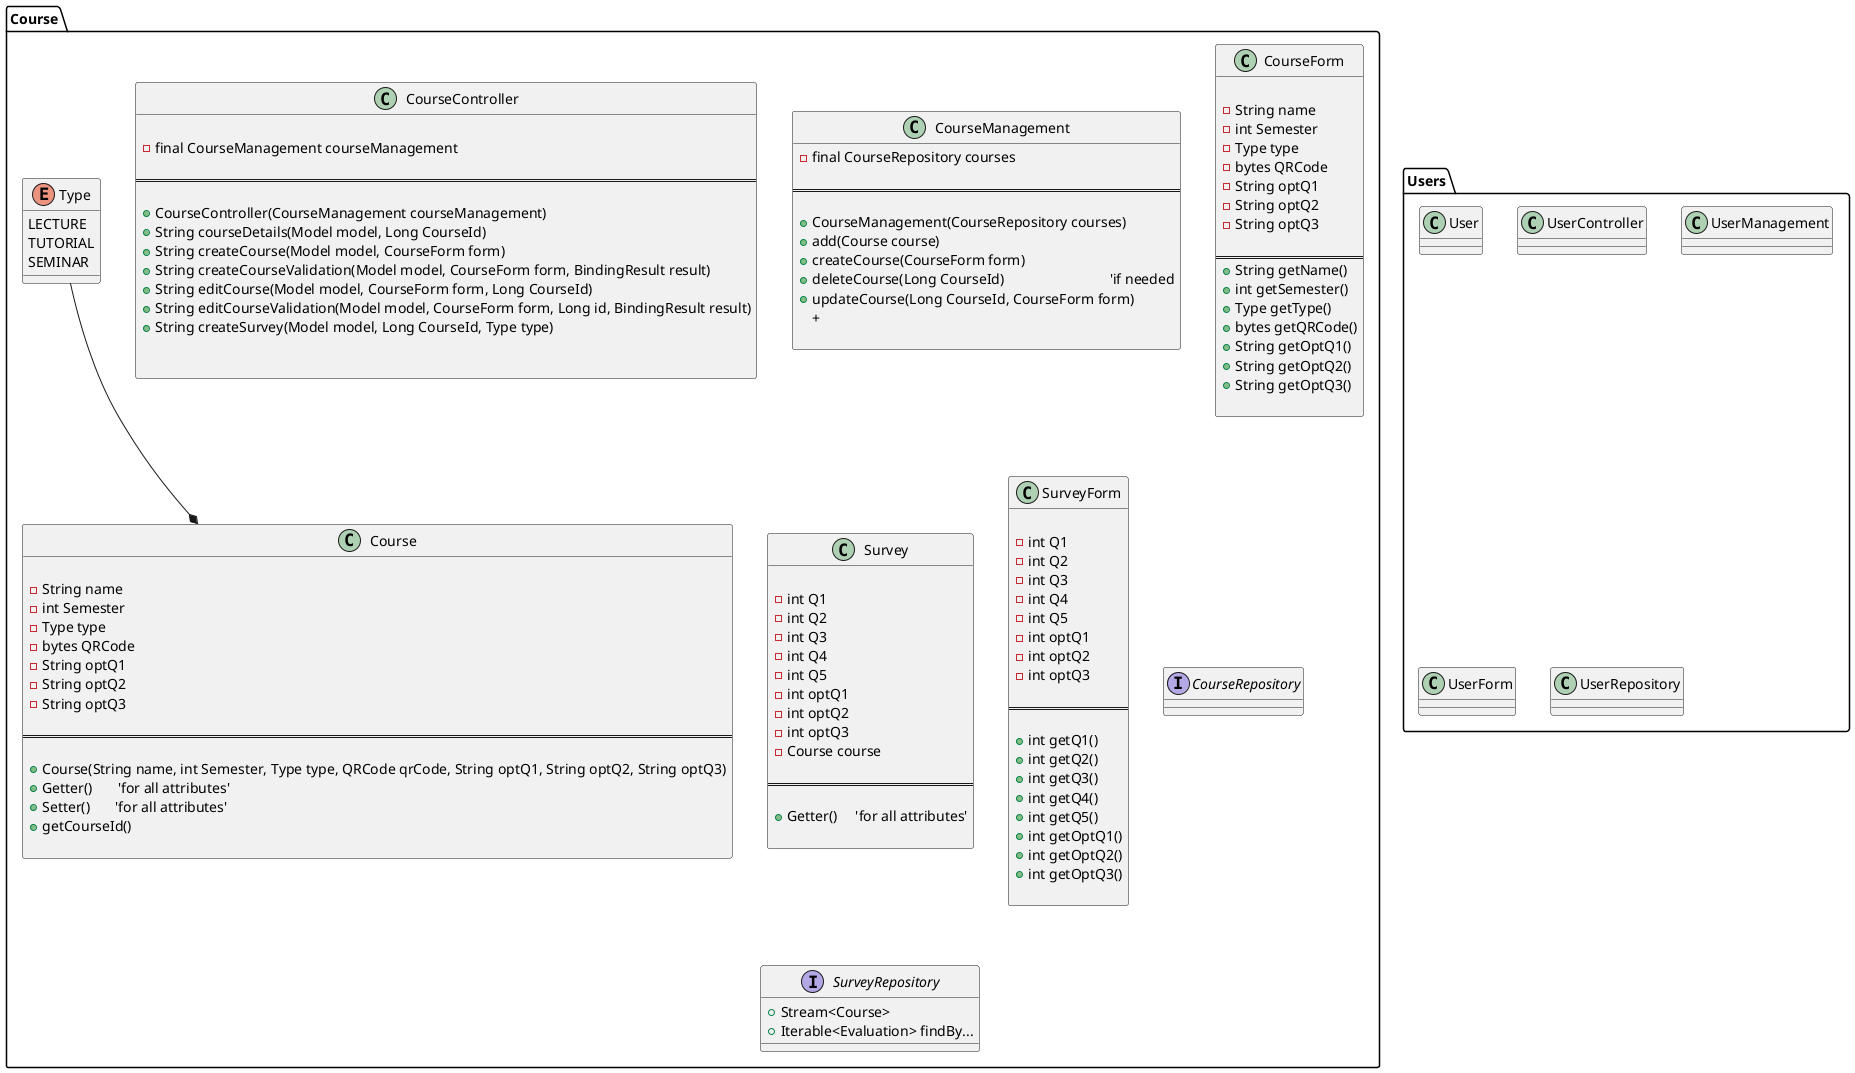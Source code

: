 
' -------------------------------------------- Questions and TO-DO ---------------------------------------------


'Find out how to randomise id's in spring and have them be alphanumerical'

'Have to think about how we stucture courses. Course is a concrete instance of either Tut, VL or Sem, so there has to
'be a level above. What is level above called, is this a seperate package?

'Should Course and Survey be in seperate Packages?'

'Müssen wir das Jahr abspecihern, damit ein kurs im nächsten jahr wieder unter dem gleichen namen erstellt werden kann
'Weil eigentlich darf es im gleichen Jahr/Sem nicht zweimal das gleiche fach geben...'

' --------------------------------------------------------------------------------------------------------------

@startuml qovaArchitecture 

package Course{


    class Course{

        - String name
        - int Semester
        - Type type
        - bytes QRCode
        - String optQ1
        - String optQ2
        - String optQ3

        ' + Long UserId?            Die würde dann beim erstellen mitgegeben werden, damit man dann einen kurs immer
        '                           einen besitzer zuweisen kann. Weiß aber nicht wie das mit den schibole login dann 
        '                           in der realität aussieht...
==

        'Constructor'
        + Course(String name, int Semester, Type type, QRCode qrCode, String optQ1, String optQ2, String optQ3)
        + Getter()       'for all attributes' 
        + Setter()       'for all attributes' 
        + getCourseId()

    }





    class CourseController{
       
        - final CourseManagement courseManagement

==

            'Constructor'
        + CourseController(CourseManagement courseManagement) 
            'GetMapping method'
        + String courseDetails(Model model, Long CourseId)
            'GetMapping method'
        + String createCourse(Model model, CourseForm form)         
            'PostMapping method to verify user input'                            
        + String createCourseValidation(Model model, CourseForm form, BindingResult result)
            'GetMapping method'
        + String editCourse(Model model, CourseForm form, Long CourseId)
            'PostMapping method to validate user input'
        + String editCourseValidation(Model model, CourseForm form, Long id, BindingResult result)
            'GetMapping method. Survey wird allein anhand lehrveranstaltung kreiert. QR code übergibt nur 
            'lehrveranstaltug und typ (VL, SEM, TUT).
        +String createSurvey(Model model, Long CourseId, Type type)


    }





    class CourseManagement{
        - final CourseRepository courses

==

        + CourseManagement(CourseRepository courses)
        + add(Course course)
        + createCourse(CourseForm form)
        + deleteCourse(Long CourseId)                             'if needed
        + updateCourse(Long CourseId, CourseForm form)
        + 

    }




    class CourseForm {
    
        - String name
        - int Semester
        - Type type
        - bytes QRCode
        - String optQ1
        - String optQ2
        - String optQ3

==
        + String getName()
        + int getSemester()
        + Type getType()
        + bytes getQRCode()
        + String getOptQ1()
        + String getOptQ2()
        + String getOptQ3()

    }





    class Survey {

        'sind hier ints, da dies die bewertungen sind die rauskommen, nicht die fragen selbst. Wir gehen davon aus das 
        '1-5 standatisiert sind über alle fächer
        - int Q1
        - int Q2
        - int Q3
        - int Q4
        - int Q5
        - int optQ1
        - int optQ2
        - int optQ3
        - Course course          

==

        + Getter()     'for all attributes'

    }





    class SurveyForm {

        - int Q1
        - int Q2
        - int Q3
        - int Q4
        - int Q5
        - int optQ1
        - int optQ2
        - int optQ3

==

        + int getQ1()
        + int getQ2()
        + int getQ3()
        + int getQ4()
        + int getQ5()
        + int getOptQ1()
        + int getOptQ2()
        + int getOptQ3()

    }

    interface CourseRepository {
        'if filtern is necessary, methods are added here'
    }

    interface SurveyRepository {
        'All findBy methods are added here. Will have to see how they want this filtered
        
        + Stream<Course>
        + Iterable<Evaluation> findBy...


    }

    enum Type {
        LECTURE
        TUTORIAL
        SEMINAR
    }


    'Relations'
    Type --* Course


}


'User Package. Need to think about security and so forth
package Users{
    class User{

    }

    class UserController{

    }

    class UserManagement{

    }

    class UserForm{

    }

    class UserRepository{

    }
}

@enduml